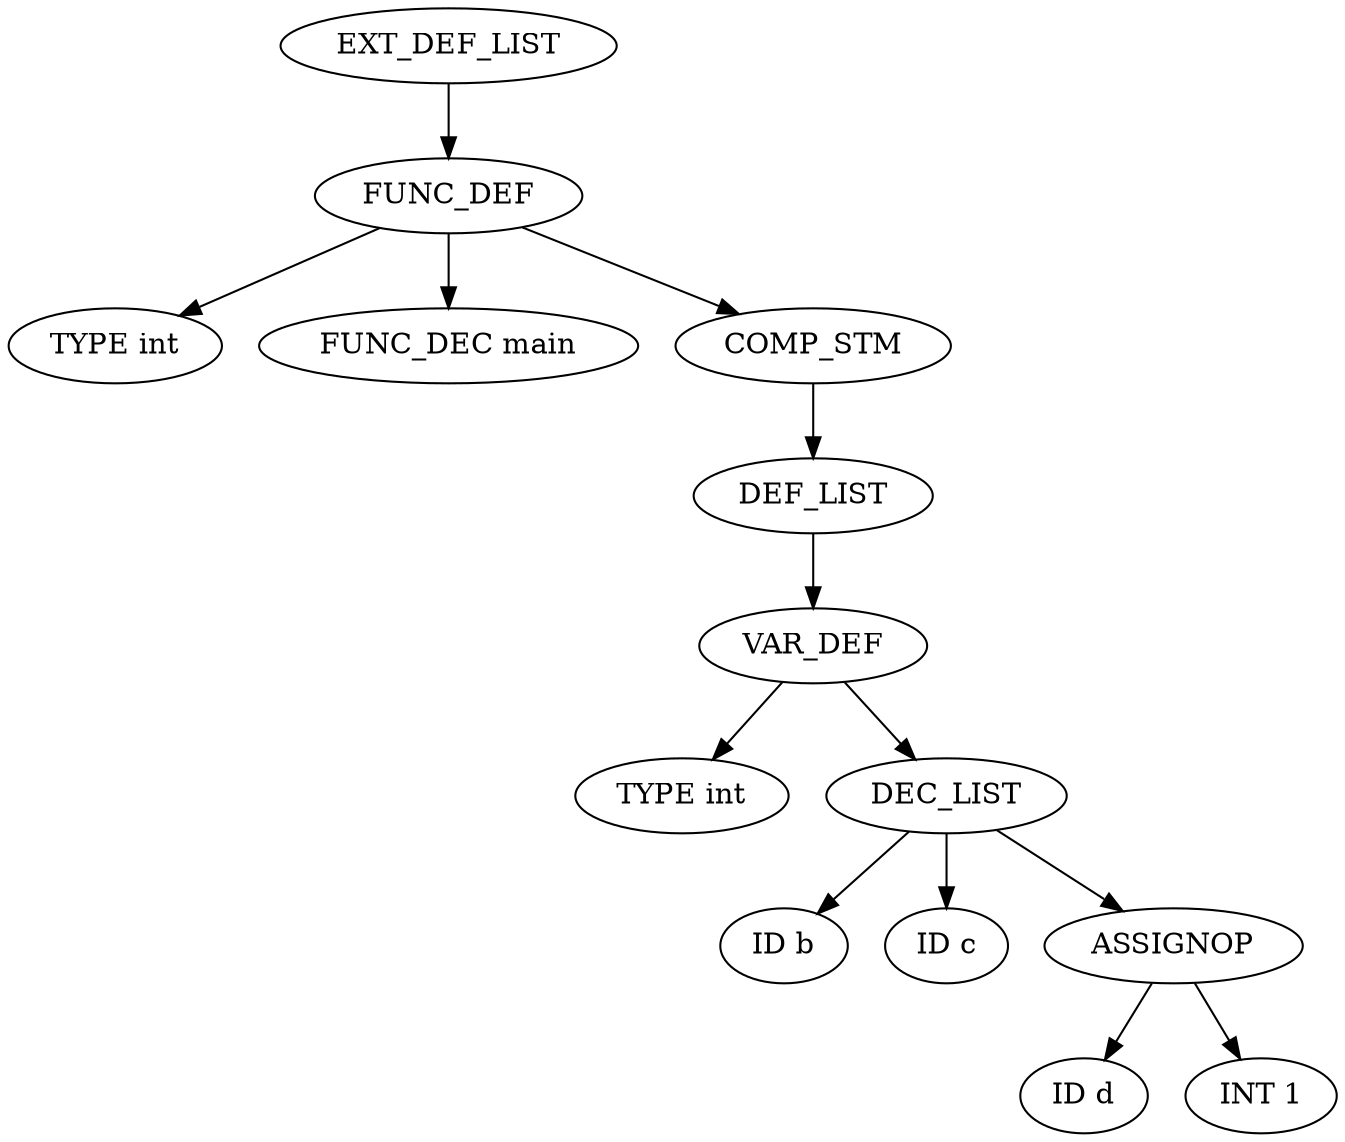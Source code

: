 digraph G {
node1[label="EXT_DEF_LIST"]
node1->node2
node2[label="FUNC_DEF"]
node2->node3
node3[label="TYPE int"]
node2->node4
node4[label="FUNC_DEC main"]
node2->node5
node5[label="COMP_STM"]
node5->node6
node6[label="DEF_LIST"]
node6->node7
node7[label="VAR_DEF"]
node7->node8
node8[label="TYPE int"]
node7->node9
node9[label="DEC_LIST"]
node9->node10
node10[label="ID b"]
node9->node11
node11[label="ID c"]
node9->node12
node12[label="ASSIGNOP"]
node12->node13
node13[label="ID d"]
node12->node14
node14[label="INT 1"]
}
